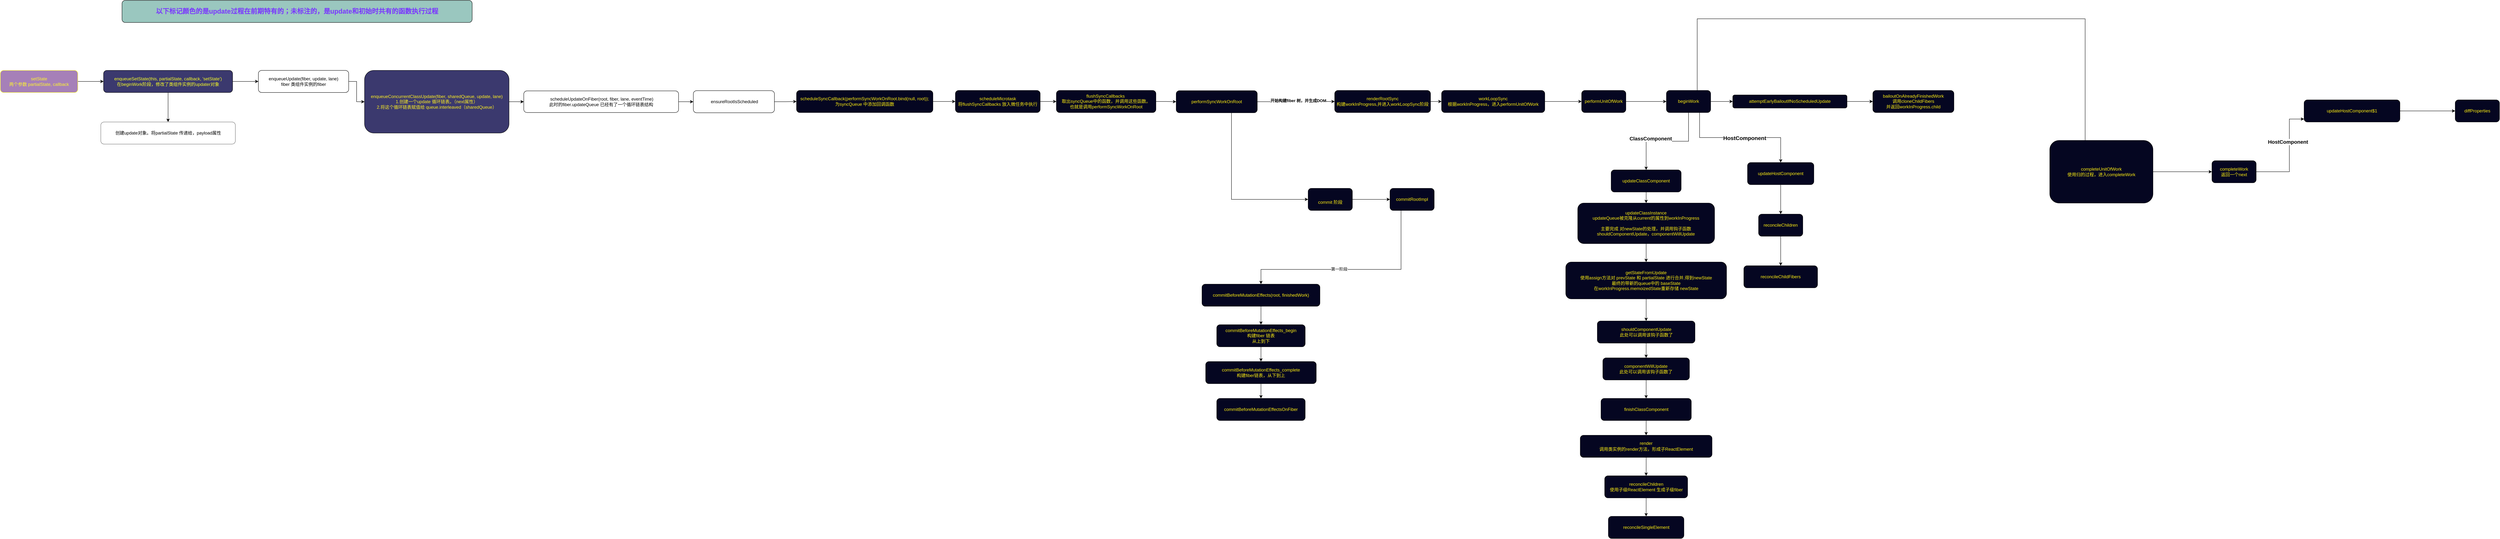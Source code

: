 <mxfile version="22.1.3" type="github">
  <diagram name="第 1 页" id="3YBVpO7ZpEj_d3O6oqKE">
    <mxGraphModel dx="2261" dy="1927" grid="1" gridSize="10" guides="1" tooltips="1" connect="1" arrows="1" fold="1" page="1" pageScale="1" pageWidth="827" pageHeight="1169" math="0" shadow="0">
      <root>
        <mxCell id="0" />
        <mxCell id="1" parent="0" />
        <mxCell id="BOhbTPmh6wwlVowSZ8-B-3" value="" style="edgeStyle=orthogonalEdgeStyle;rounded=0;orthogonalLoop=1;jettySize=auto;html=1;" parent="1" source="BOhbTPmh6wwlVowSZ8-B-1" target="BOhbTPmh6wwlVowSZ8-B-2" edge="1">
          <mxGeometry relative="1" as="geometry" />
        </mxCell>
        <mxCell id="BOhbTPmh6wwlVowSZ8-B-1" value="setState&lt;br&gt;两个参数&amp;nbsp;partialState, callback" style="rounded=1;whiteSpace=wrap;html=1;strokeColor=#FFFF1C;fillColor=#A680B8;fontColor=#FFF82B;" parent="1" vertex="1">
          <mxGeometry x="-240" y="100" width="210" height="60" as="geometry" />
        </mxCell>
        <mxCell id="BOhbTPmh6wwlVowSZ8-B-7" value="" style="edgeStyle=orthogonalEdgeStyle;rounded=0;orthogonalLoop=1;jettySize=auto;html=1;" parent="1" source="BOhbTPmh6wwlVowSZ8-B-2" target="BOhbTPmh6wwlVowSZ8-B-6" edge="1">
          <mxGeometry relative="1" as="geometry" />
        </mxCell>
        <mxCell id="BOhbTPmh6wwlVowSZ8-B-9" value="" style="edgeStyle=orthogonalEdgeStyle;rounded=0;orthogonalLoop=1;jettySize=auto;html=1;" parent="1" source="BOhbTPmh6wwlVowSZ8-B-2" target="BOhbTPmh6wwlVowSZ8-B-8" edge="1">
          <mxGeometry relative="1" as="geometry" />
        </mxCell>
        <mxCell id="BOhbTPmh6wwlVowSZ8-B-2" value="enqueueSetState(this, partialState, callback, &#39;setState&#39;)&lt;br&gt;在beginWork阶段，修改了类组件实例的updater对象" style="whiteSpace=wrap;html=1;rounded=1;fontColor=#F8FF26;strokeColor=#000000;fillColor=#3B396E;" parent="1" vertex="1">
          <mxGeometry x="40" y="100" width="350" height="60" as="geometry" />
        </mxCell>
        <mxCell id="BOhbTPmh6wwlVowSZ8-B-6" value="创建update对象。将partialState 传递给，payload属性" style="whiteSpace=wrap;html=1;rounded=1;strokeColor=#6E6E6E;" parent="1" vertex="1">
          <mxGeometry x="32.5" y="240" width="365" height="60" as="geometry" />
        </mxCell>
        <mxCell id="BOhbTPmh6wwlVowSZ8-B-11" value="" style="edgeStyle=orthogonalEdgeStyle;rounded=0;orthogonalLoop=1;jettySize=auto;html=1;" parent="1" source="BOhbTPmh6wwlVowSZ8-B-8" target="BOhbTPmh6wwlVowSZ8-B-10" edge="1">
          <mxGeometry relative="1" as="geometry" />
        </mxCell>
        <mxCell id="BOhbTPmh6wwlVowSZ8-B-8" value="enqueueUpdate(fiber, update, lane)&lt;br&gt;fiber 类组件实例的fiber" style="whiteSpace=wrap;html=1;rounded=1;" parent="1" vertex="1">
          <mxGeometry x="460" y="100" width="245" height="60" as="geometry" />
        </mxCell>
        <mxCell id="BOhbTPmh6wwlVowSZ8-B-16" style="edgeStyle=orthogonalEdgeStyle;rounded=0;orthogonalLoop=1;jettySize=auto;html=1;exitX=1;exitY=0.5;exitDx=0;exitDy=0;" parent="1" source="BOhbTPmh6wwlVowSZ8-B-10" target="BOhbTPmh6wwlVowSZ8-B-14" edge="1">
          <mxGeometry relative="1" as="geometry" />
        </mxCell>
        <mxCell id="BOhbTPmh6wwlVowSZ8-B-10" value="enqueueConcurrentClassUpdate(fiber, sharedQueue, update, lane)&lt;br&gt;1.创建一个update 循环链表。（next属性）&lt;br&gt;2.将这个循环链表赋值给&amp;nbsp;queue.interleaved（sharedQueue）" style="whiteSpace=wrap;html=1;rounded=1;strokeColor=#000000;fillColor=#3B396E;fontColor=#FFF021;" parent="1" vertex="1">
          <mxGeometry x="748" y="100" width="392" height="170" as="geometry" />
        </mxCell>
        <mxCell id="BOhbTPmh6wwlVowSZ8-B-18" value="" style="edgeStyle=orthogonalEdgeStyle;rounded=0;orthogonalLoop=1;jettySize=auto;html=1;" parent="1" source="BOhbTPmh6wwlVowSZ8-B-14" target="BOhbTPmh6wwlVowSZ8-B-17" edge="1">
          <mxGeometry relative="1" as="geometry" />
        </mxCell>
        <mxCell id="BOhbTPmh6wwlVowSZ8-B-14" value="&amp;nbsp;scheduleUpdateOnFiber(root, fiber, lane, eventTime)&lt;br&gt;此时的fiber.updateQueue 已经有了一个循环链表结构" style="whiteSpace=wrap;html=1;rounded=1;" parent="1" vertex="1">
          <mxGeometry x="1180" y="155.63" width="420" height="58.75" as="geometry" />
        </mxCell>
        <mxCell id="BOhbTPmh6wwlVowSZ8-B-21" value="" style="edgeStyle=orthogonalEdgeStyle;rounded=0;orthogonalLoop=1;jettySize=auto;html=1;" parent="1" source="BOhbTPmh6wwlVowSZ8-B-17" target="BOhbTPmh6wwlVowSZ8-B-20" edge="1">
          <mxGeometry relative="1" as="geometry" />
        </mxCell>
        <mxCell id="BOhbTPmh6wwlVowSZ8-B-17" value="&amp;nbsp;ensureRootIsScheduled" style="whiteSpace=wrap;html=1;rounded=1;" parent="1" vertex="1">
          <mxGeometry x="1640" y="155.01" width="220" height="60" as="geometry" />
        </mxCell>
        <mxCell id="BOhbTPmh6wwlVowSZ8-B-19" value="以下标记颜色的是update过程在前期特有的；未标注的，是update和初始时共有的函数执行过程" style="rounded=1;whiteSpace=wrap;html=1;fontColor=#7936FF;fillColor=#9AC7BF;fontSize=18;fontStyle=1" parent="1" vertex="1">
          <mxGeometry x="90" y="-90" width="950" height="60" as="geometry" />
        </mxCell>
        <mxCell id="gff9xbBirFWEVuY0ia5b-2" value="" style="edgeStyle=orthogonalEdgeStyle;rounded=0;orthogonalLoop=1;jettySize=auto;html=1;" parent="1" source="BOhbTPmh6wwlVowSZ8-B-20" target="gff9xbBirFWEVuY0ia5b-1" edge="1">
          <mxGeometry relative="1" as="geometry" />
        </mxCell>
        <mxCell id="BOhbTPmh6wwlVowSZ8-B-20" value="scheduleSyncCallback(performSyncWorkOnRoot.bind(null, root));&lt;br&gt;为syncQueue 中添加回调函数" style="whiteSpace=wrap;html=1;rounded=1;fillColor=#050621;fontColor=#FFEF12;" parent="1" vertex="1">
          <mxGeometry x="1920" y="154.38" width="370" height="60" as="geometry" />
        </mxCell>
        <mxCell id="gff9xbBirFWEVuY0ia5b-4" value="" style="edgeStyle=orthogonalEdgeStyle;rounded=0;orthogonalLoop=1;jettySize=auto;html=1;" parent="1" source="gff9xbBirFWEVuY0ia5b-1" target="gff9xbBirFWEVuY0ia5b-3" edge="1">
          <mxGeometry relative="1" as="geometry" />
        </mxCell>
        <mxCell id="gff9xbBirFWEVuY0ia5b-1" value="scheduleMicrotask&lt;br&gt;将flushSyncCallbacks 放入微任务中执行" style="whiteSpace=wrap;html=1;fillColor=#050621;fontColor=#FFEF12;rounded=1;" parent="1" vertex="1">
          <mxGeometry x="2351" y="154.38" width="230" height="60" as="geometry" />
        </mxCell>
        <mxCell id="gff9xbBirFWEVuY0ia5b-6" value="" style="edgeStyle=orthogonalEdgeStyle;rounded=0;orthogonalLoop=1;jettySize=auto;html=1;" parent="1" source="gff9xbBirFWEVuY0ia5b-3" target="gff9xbBirFWEVuY0ia5b-5" edge="1">
          <mxGeometry relative="1" as="geometry" />
        </mxCell>
        <mxCell id="gff9xbBirFWEVuY0ia5b-3" value="flushSyncCallbacks&amp;nbsp;&lt;br&gt;取出syncQueue中的函数，并调用这些函数。&lt;br&gt;也就是调用performSyncWorkOnRoot" style="whiteSpace=wrap;html=1;fillColor=#050621;fontColor=#FFEF12;rounded=1;" parent="1" vertex="1">
          <mxGeometry x="2625" y="154.38" width="270" height="60" as="geometry" />
        </mxCell>
        <mxCell id="gff9xbBirFWEVuY0ia5b-8" value="" style="edgeStyle=orthogonalEdgeStyle;rounded=0;orthogonalLoop=1;jettySize=auto;html=1;" parent="1" source="gff9xbBirFWEVuY0ia5b-5" target="gff9xbBirFWEVuY0ia5b-7" edge="1">
          <mxGeometry relative="1" as="geometry" />
        </mxCell>
        <mxCell id="jXGPF6tWEDYVgl1Ts_CV-10" value="开始构建fiber 树，并生成DOM" style="edgeLabel;html=1;align=center;verticalAlign=middle;resizable=0;points=[];fontStyle=1" vertex="1" connectable="0" parent="gff9xbBirFWEVuY0ia5b-8">
          <mxGeometry x="0.057" y="3" relative="1" as="geometry">
            <mxPoint as="offset" />
          </mxGeometry>
        </mxCell>
        <mxCell id="jXGPF6tWEDYVgl1Ts_CV-9" value="" style="edgeStyle=orthogonalEdgeStyle;rounded=0;orthogonalLoop=1;jettySize=auto;html=1;" edge="1" parent="1" source="gff9xbBirFWEVuY0ia5b-5" target="jXGPF6tWEDYVgl1Ts_CV-8">
          <mxGeometry relative="1" as="geometry">
            <Array as="points">
              <mxPoint x="3100" y="450" />
            </Array>
          </mxGeometry>
        </mxCell>
        <mxCell id="gff9xbBirFWEVuY0ia5b-5" value="performSyncWorkOnRoot" style="whiteSpace=wrap;html=1;fillColor=#050621;fontColor=#FFEF12;rounded=1;" parent="1" vertex="1">
          <mxGeometry x="2950" y="155" width="220" height="60" as="geometry" />
        </mxCell>
        <mxCell id="gff9xbBirFWEVuY0ia5b-10" value="" style="edgeStyle=orthogonalEdgeStyle;rounded=0;orthogonalLoop=1;jettySize=auto;html=1;" parent="1" source="gff9xbBirFWEVuY0ia5b-7" target="gff9xbBirFWEVuY0ia5b-9" edge="1">
          <mxGeometry relative="1" as="geometry" />
        </mxCell>
        <mxCell id="gff9xbBirFWEVuY0ia5b-7" value="renderRootSync&lt;br&gt;构建workInProgress,并进入workLoopSync阶段" style="whiteSpace=wrap;html=1;fillColor=#050621;fontColor=#FFEF12;rounded=1;" parent="1" vertex="1">
          <mxGeometry x="3380" y="154.38" width="260" height="60" as="geometry" />
        </mxCell>
        <mxCell id="gff9xbBirFWEVuY0ia5b-18" value="" style="edgeStyle=orthogonalEdgeStyle;rounded=0;orthogonalLoop=1;jettySize=auto;html=1;" parent="1" source="gff9xbBirFWEVuY0ia5b-9" target="gff9xbBirFWEVuY0ia5b-17" edge="1">
          <mxGeometry relative="1" as="geometry" />
        </mxCell>
        <mxCell id="gff9xbBirFWEVuY0ia5b-9" value="workLoopSync&lt;br&gt;根据workInProgress，进入performUnitOfWork" style="whiteSpace=wrap;html=1;fillColor=#050621;fontColor=#FFEF12;rounded=1;" parent="1" vertex="1">
          <mxGeometry x="3670" y="154.38" width="280" height="60" as="geometry" />
        </mxCell>
        <mxCell id="gff9xbBirFWEVuY0ia5b-14" value="" style="edgeStyle=orthogonalEdgeStyle;rounded=0;orthogonalLoop=1;jettySize=auto;html=1;" parent="1" source="gff9xbBirFWEVuY0ia5b-11" target="gff9xbBirFWEVuY0ia5b-13" edge="1">
          <mxGeometry relative="1" as="geometry" />
        </mxCell>
        <mxCell id="gff9xbBirFWEVuY0ia5b-21" value="" style="edgeStyle=orthogonalEdgeStyle;rounded=0;orthogonalLoop=1;jettySize=auto;html=1;" parent="1" source="gff9xbBirFWEVuY0ia5b-11" target="gff9xbBirFWEVuY0ia5b-20" edge="1">
          <mxGeometry relative="1" as="geometry" />
        </mxCell>
        <mxCell id="gff9xbBirFWEVuY0ia5b-22" value="ClassComponent" style="edgeLabel;html=1;align=center;verticalAlign=middle;resizable=0;points=[];fontStyle=1;fontSize=14;" parent="gff9xbBirFWEVuY0ia5b-21" vertex="1" connectable="0">
          <mxGeometry x="-0.209" y="1" relative="1" as="geometry">
            <mxPoint x="-74" y="-8" as="offset" />
          </mxGeometry>
        </mxCell>
        <mxCell id="gff9xbBirFWEVuY0ia5b-41" style="edgeStyle=orthogonalEdgeStyle;rounded=0;orthogonalLoop=1;jettySize=auto;html=1;exitX=0.75;exitY=1;exitDx=0;exitDy=0;entryX=0.5;entryY=0;entryDx=0;entryDy=0;" parent="1" source="gff9xbBirFWEVuY0ia5b-11" target="gff9xbBirFWEVuY0ia5b-39" edge="1">
          <mxGeometry relative="1" as="geometry" />
        </mxCell>
        <mxCell id="gff9xbBirFWEVuY0ia5b-42" value="HostComponent" style="edgeLabel;html=1;align=center;verticalAlign=middle;resizable=0;points=[];fontSize=15;fontStyle=1" parent="gff9xbBirFWEVuY0ia5b-41" vertex="1" connectable="0">
          <mxGeometry x="0.066" y="-1" relative="1" as="geometry">
            <mxPoint as="offset" />
          </mxGeometry>
        </mxCell>
        <mxCell id="gff9xbBirFWEVuY0ia5b-49" style="edgeStyle=orthogonalEdgeStyle;rounded=0;orthogonalLoop=1;jettySize=auto;html=1;exitX=0.696;exitY=0.002;exitDx=0;exitDy=0;entryX=0.567;entryY=0.058;entryDx=0;entryDy=0;entryPerimeter=0;exitPerimeter=0;" parent="1" source="gff9xbBirFWEVuY0ia5b-11" target="gff9xbBirFWEVuY0ia5b-47" edge="1">
          <mxGeometry relative="1" as="geometry">
            <mxPoint x="5120" y="380" as="targetPoint" />
            <Array as="points">
              <mxPoint x="4364" y="-40" />
              <mxPoint x="5416" y="-40" />
            </Array>
          </mxGeometry>
        </mxCell>
        <mxCell id="gff9xbBirFWEVuY0ia5b-11" value="beginWork" style="whiteSpace=wrap;html=1;fillColor=#050621;fontColor=#FFEF12;rounded=1;" parent="1" vertex="1">
          <mxGeometry x="4280" y="154.38" width="120" height="60" as="geometry" />
        </mxCell>
        <mxCell id="gff9xbBirFWEVuY0ia5b-16" value="" style="edgeStyle=orthogonalEdgeStyle;rounded=0;orthogonalLoop=1;jettySize=auto;html=1;" parent="1" source="gff9xbBirFWEVuY0ia5b-13" target="gff9xbBirFWEVuY0ia5b-15" edge="1">
          <mxGeometry relative="1" as="geometry" />
        </mxCell>
        <mxCell id="gff9xbBirFWEVuY0ia5b-13" value="attemptEarlyBailoutIfNoScheduledUpdate" style="whiteSpace=wrap;html=1;fillColor=#050621;fontColor=#FFEF12;rounded=1;" parent="1" vertex="1">
          <mxGeometry x="4460" y="166.57" width="310" height="35.62" as="geometry" />
        </mxCell>
        <mxCell id="gff9xbBirFWEVuY0ia5b-15" value="bailoutOnAlreadyFinishedWork&lt;br&gt;调用cloneChildFibers&lt;br&gt;并返回workInProgress.child" style="whiteSpace=wrap;html=1;fillColor=#050621;fontColor=#FFEF12;rounded=1;" parent="1" vertex="1">
          <mxGeometry x="4840" y="154.38" width="220" height="60" as="geometry" />
        </mxCell>
        <mxCell id="gff9xbBirFWEVuY0ia5b-19" style="edgeStyle=orthogonalEdgeStyle;rounded=0;orthogonalLoop=1;jettySize=auto;html=1;exitX=1;exitY=0.5;exitDx=0;exitDy=0;" parent="1" source="gff9xbBirFWEVuY0ia5b-17" target="gff9xbBirFWEVuY0ia5b-11" edge="1">
          <mxGeometry relative="1" as="geometry" />
        </mxCell>
        <mxCell id="gff9xbBirFWEVuY0ia5b-17" value="performUnitOfWork" style="whiteSpace=wrap;html=1;fillColor=#050621;fontColor=#FFEF12;rounded=1;" parent="1" vertex="1">
          <mxGeometry x="4050" y="154.38" width="120" height="60" as="geometry" />
        </mxCell>
        <mxCell id="gff9xbBirFWEVuY0ia5b-24" value="" style="edgeStyle=orthogonalEdgeStyle;rounded=0;orthogonalLoop=1;jettySize=auto;html=1;" parent="1" source="gff9xbBirFWEVuY0ia5b-20" target="gff9xbBirFWEVuY0ia5b-23" edge="1">
          <mxGeometry relative="1" as="geometry" />
        </mxCell>
        <mxCell id="gff9xbBirFWEVuY0ia5b-20" value="updateClassComponent" style="whiteSpace=wrap;html=1;fillColor=#050621;fontColor=#FFEF12;rounded=1;" parent="1" vertex="1">
          <mxGeometry x="4130" y="370" width="190" height="60" as="geometry" />
        </mxCell>
        <mxCell id="gff9xbBirFWEVuY0ia5b-26" value="" style="edgeStyle=orthogonalEdgeStyle;rounded=0;orthogonalLoop=1;jettySize=auto;html=1;" parent="1" source="gff9xbBirFWEVuY0ia5b-23" target="gff9xbBirFWEVuY0ia5b-25" edge="1">
          <mxGeometry relative="1" as="geometry" />
        </mxCell>
        <mxCell id="gff9xbBirFWEVuY0ia5b-23" value="updateClassInstance&lt;br&gt;updateQueue被克隆从current的属性到workInProgress&lt;br&gt;&lt;br&gt;主要完成 对newState的处理，并调用钩子函数&lt;br&gt;shouldComponentUpdate，componentWillUpdate" style="whiteSpace=wrap;html=1;fillColor=#050621;fontColor=#FFEF12;rounded=1;" parent="1" vertex="1">
          <mxGeometry x="4039.37" y="460" width="371.25" height="110" as="geometry" />
        </mxCell>
        <mxCell id="gff9xbBirFWEVuY0ia5b-28" value="" style="edgeStyle=orthogonalEdgeStyle;rounded=0;orthogonalLoop=1;jettySize=auto;html=1;" parent="1" source="gff9xbBirFWEVuY0ia5b-25" target="gff9xbBirFWEVuY0ia5b-27" edge="1">
          <mxGeometry relative="1" as="geometry" />
        </mxCell>
        <mxCell id="gff9xbBirFWEVuY0ia5b-25" value="getStateFromUpdate&lt;br&gt;使用assign方法对 prevState 和 partialState 进行合并,得到newState&lt;br&gt;最终的带新的queue中的 baseState&lt;br&gt;在workInProgress.memoizedState重新存储 newState" style="whiteSpace=wrap;html=1;fillColor=#050621;fontColor=#FFEF12;rounded=1;" parent="1" vertex="1">
          <mxGeometry x="4006.88" y="620" width="436.25" height="100" as="geometry" />
        </mxCell>
        <mxCell id="gff9xbBirFWEVuY0ia5b-30" value="" style="edgeStyle=orthogonalEdgeStyle;rounded=0;orthogonalLoop=1;jettySize=auto;html=1;" parent="1" source="gff9xbBirFWEVuY0ia5b-27" target="gff9xbBirFWEVuY0ia5b-29" edge="1">
          <mxGeometry relative="1" as="geometry" />
        </mxCell>
        <mxCell id="gff9xbBirFWEVuY0ia5b-27" value="shouldComponentUpdate&lt;br&gt;此处可以调用该钩子函数了" style="whiteSpace=wrap;html=1;fillColor=#050621;fontColor=#FFEF12;rounded=1;" parent="1" vertex="1">
          <mxGeometry x="4092.5" y="780" width="264.99" height="60" as="geometry" />
        </mxCell>
        <mxCell id="gff9xbBirFWEVuY0ia5b-32" value="" style="edgeStyle=orthogonalEdgeStyle;rounded=0;orthogonalLoop=1;jettySize=auto;html=1;" parent="1" source="gff9xbBirFWEVuY0ia5b-29" target="gff9xbBirFWEVuY0ia5b-31" edge="1">
          <mxGeometry relative="1" as="geometry" />
        </mxCell>
        <mxCell id="gff9xbBirFWEVuY0ia5b-29" value="componentWillUpdate&lt;br&gt;此处可以调用该钩子函数了" style="whiteSpace=wrap;html=1;fillColor=#050621;fontColor=#FFEF12;rounded=1;" parent="1" vertex="1">
          <mxGeometry x="4107.49" y="880" width="235.01" height="60" as="geometry" />
        </mxCell>
        <mxCell id="gff9xbBirFWEVuY0ia5b-34" value="" style="edgeStyle=orthogonalEdgeStyle;rounded=0;orthogonalLoop=1;jettySize=auto;html=1;" parent="1" source="gff9xbBirFWEVuY0ia5b-31" target="gff9xbBirFWEVuY0ia5b-33" edge="1">
          <mxGeometry relative="1" as="geometry" />
        </mxCell>
        <mxCell id="gff9xbBirFWEVuY0ia5b-31" value="finishClassComponent" style="whiteSpace=wrap;html=1;fillColor=#050621;fontColor=#FFEF12;rounded=1;" parent="1" vertex="1">
          <mxGeometry x="4102.5" y="990" width="245.01" height="60" as="geometry" />
        </mxCell>
        <mxCell id="gff9xbBirFWEVuY0ia5b-36" value="" style="edgeStyle=orthogonalEdgeStyle;rounded=0;orthogonalLoop=1;jettySize=auto;html=1;" parent="1" source="gff9xbBirFWEVuY0ia5b-33" target="gff9xbBirFWEVuY0ia5b-35" edge="1">
          <mxGeometry relative="1" as="geometry" />
        </mxCell>
        <mxCell id="gff9xbBirFWEVuY0ia5b-33" value="render&lt;br&gt;调用类实例的render方法，形成子ReactElement&lt;span style=&quot;color: rgb(86, 168, 245); font-family: &amp;quot;JetBrains Mono&amp;quot;, monospace; font-size: 9.8pt; background-color: rgb(30, 31, 34);&quot;&gt;&lt;/span&gt;" style="whiteSpace=wrap;html=1;fillColor=#050621;fontColor=#FFEF12;rounded=1;" parent="1" vertex="1">
          <mxGeometry x="4046.25" y="1090" width="357.51" height="60" as="geometry" />
        </mxCell>
        <mxCell id="gff9xbBirFWEVuY0ia5b-38" value="" style="edgeStyle=orthogonalEdgeStyle;rounded=0;orthogonalLoop=1;jettySize=auto;html=1;" parent="1" source="gff9xbBirFWEVuY0ia5b-35" target="gff9xbBirFWEVuY0ia5b-37" edge="1">
          <mxGeometry relative="1" as="geometry" />
        </mxCell>
        <mxCell id="gff9xbBirFWEVuY0ia5b-35" value="reconcileChildren&lt;br&gt;使用子级ReactElement 生成子级fiber" style="whiteSpace=wrap;html=1;fillColor=#050621;fontColor=#FFEF12;rounded=1;" parent="1" vertex="1">
          <mxGeometry x="4112.51" y="1200" width="224.99" height="60" as="geometry" />
        </mxCell>
        <mxCell id="gff9xbBirFWEVuY0ia5b-37" value="reconcileSingleElement" style="whiteSpace=wrap;html=1;fillColor=#050621;fontColor=#FFEF12;rounded=1;" parent="1" vertex="1">
          <mxGeometry x="4122.5" y="1310" width="204.99" height="60" as="geometry" />
        </mxCell>
        <mxCell id="gff9xbBirFWEVuY0ia5b-44" value="" style="edgeStyle=orthogonalEdgeStyle;rounded=0;orthogonalLoop=1;jettySize=auto;html=1;" parent="1" source="gff9xbBirFWEVuY0ia5b-39" target="gff9xbBirFWEVuY0ia5b-43" edge="1">
          <mxGeometry relative="1" as="geometry" />
        </mxCell>
        <mxCell id="gff9xbBirFWEVuY0ia5b-39" value="updateHostComponent" style="whiteSpace=wrap;html=1;fillColor=#050621;fontColor=#FFEF12;rounded=1;" parent="1" vertex="1">
          <mxGeometry x="4500" y="350" width="180" height="60" as="geometry" />
        </mxCell>
        <mxCell id="gff9xbBirFWEVuY0ia5b-46" value="" style="edgeStyle=orthogonalEdgeStyle;rounded=0;orthogonalLoop=1;jettySize=auto;html=1;" parent="1" source="gff9xbBirFWEVuY0ia5b-43" target="gff9xbBirFWEVuY0ia5b-45" edge="1">
          <mxGeometry relative="1" as="geometry" />
        </mxCell>
        <mxCell id="gff9xbBirFWEVuY0ia5b-43" value="reconcileChildren" style="whiteSpace=wrap;html=1;fillColor=#050621;fontColor=#FFEF12;rounded=1;" parent="1" vertex="1">
          <mxGeometry x="4530" y="490" width="120" height="60" as="geometry" />
        </mxCell>
        <mxCell id="gff9xbBirFWEVuY0ia5b-45" value="reconcileChildFibers" style="whiteSpace=wrap;html=1;fillColor=#050621;fontColor=#FFEF12;rounded=1;" parent="1" vertex="1">
          <mxGeometry x="4490" y="630" width="200" height="60" as="geometry" />
        </mxCell>
        <mxCell id="jXGPF6tWEDYVgl1Ts_CV-2" value="" style="edgeStyle=orthogonalEdgeStyle;rounded=0;orthogonalLoop=1;jettySize=auto;html=1;" edge="1" parent="1" source="gff9xbBirFWEVuY0ia5b-47" target="jXGPF6tWEDYVgl1Ts_CV-1">
          <mxGeometry relative="1" as="geometry" />
        </mxCell>
        <mxCell id="gff9xbBirFWEVuY0ia5b-47" value="completeUnitOfWork&lt;br&gt;使用归的过程，进入completeWork" style="whiteSpace=wrap;html=1;fillColor=#050621;fontColor=#FFEF12;rounded=1;" parent="1" vertex="1">
          <mxGeometry x="5320" y="290" width="280" height="170" as="geometry" />
        </mxCell>
        <mxCell id="jXGPF6tWEDYVgl1Ts_CV-4" value="" style="edgeStyle=orthogonalEdgeStyle;rounded=0;orthogonalLoop=1;jettySize=auto;html=1;" edge="1" parent="1" source="jXGPF6tWEDYVgl1Ts_CV-1" target="jXGPF6tWEDYVgl1Ts_CV-3">
          <mxGeometry relative="1" as="geometry">
            <Array as="points">
              <mxPoint x="5970" y="375" />
              <mxPoint x="5970" y="232" />
            </Array>
          </mxGeometry>
        </mxCell>
        <mxCell id="jXGPF6tWEDYVgl1Ts_CV-5" value="HostComponent" style="edgeLabel;html=1;align=center;verticalAlign=middle;resizable=0;points=[];fontStyle=1;fontSize=14;" vertex="1" connectable="0" parent="jXGPF6tWEDYVgl1Ts_CV-4">
          <mxGeometry x="-0.214" y="4" relative="1" as="geometry">
            <mxPoint y="-64" as="offset" />
          </mxGeometry>
        </mxCell>
        <mxCell id="jXGPF6tWEDYVgl1Ts_CV-1" value="completeWork&lt;br&gt;返回一个next" style="whiteSpace=wrap;html=1;fillColor=#050621;fontColor=#FFEF12;rounded=1;" vertex="1" parent="1">
          <mxGeometry x="5760" y="345" width="120" height="60" as="geometry" />
        </mxCell>
        <mxCell id="jXGPF6tWEDYVgl1Ts_CV-7" value="" style="edgeStyle=orthogonalEdgeStyle;rounded=0;orthogonalLoop=1;jettySize=auto;html=1;" edge="1" parent="1" source="jXGPF6tWEDYVgl1Ts_CV-3" target="jXGPF6tWEDYVgl1Ts_CV-6">
          <mxGeometry relative="1" as="geometry" />
        </mxCell>
        <mxCell id="jXGPF6tWEDYVgl1Ts_CV-3" value="updateHostComponent$1" style="whiteSpace=wrap;html=1;fillColor=#050621;fontColor=#FFEF12;rounded=1;" vertex="1" parent="1">
          <mxGeometry x="6010" y="180" width="260" height="60" as="geometry" />
        </mxCell>
        <mxCell id="jXGPF6tWEDYVgl1Ts_CV-6" value="diffProperties" style="whiteSpace=wrap;html=1;fillColor=#050621;fontColor=#FFEF12;rounded=1;" vertex="1" parent="1">
          <mxGeometry x="6420" y="180" width="120" height="60" as="geometry" />
        </mxCell>
        <mxCell id="jXGPF6tWEDYVgl1Ts_CV-12" value="" style="edgeStyle=orthogonalEdgeStyle;rounded=0;orthogonalLoop=1;jettySize=auto;html=1;" edge="1" parent="1" source="jXGPF6tWEDYVgl1Ts_CV-8" target="jXGPF6tWEDYVgl1Ts_CV-11">
          <mxGeometry relative="1" as="geometry" />
        </mxCell>
        <mxCell id="jXGPF6tWEDYVgl1Ts_CV-8" value="&lt;br&gt;commit 阶段" style="whiteSpace=wrap;html=1;fillColor=#050621;fontColor=#FFEF12;rounded=1;" vertex="1" parent="1">
          <mxGeometry x="3308" y="420" width="120" height="60" as="geometry" />
        </mxCell>
        <mxCell id="jXGPF6tWEDYVgl1Ts_CV-14" value="" style="edgeStyle=orthogonalEdgeStyle;rounded=0;orthogonalLoop=1;jettySize=auto;html=1;" edge="1" parent="1" source="jXGPF6tWEDYVgl1Ts_CV-11" target="jXGPF6tWEDYVgl1Ts_CV-13">
          <mxGeometry relative="1" as="geometry">
            <Array as="points">
              <mxPoint x="3560" y="640" />
              <mxPoint x="3180" y="640" />
            </Array>
          </mxGeometry>
        </mxCell>
        <mxCell id="jXGPF6tWEDYVgl1Ts_CV-15" value="第一阶段" style="edgeLabel;html=1;align=center;verticalAlign=middle;resizable=0;points=[];" vertex="1" connectable="0" parent="jXGPF6tWEDYVgl1Ts_CV-14">
          <mxGeometry x="0.131" y="-1" relative="1" as="geometry">
            <mxPoint as="offset" />
          </mxGeometry>
        </mxCell>
        <mxCell id="jXGPF6tWEDYVgl1Ts_CV-11" value="commitRootImpl" style="whiteSpace=wrap;html=1;fillColor=#050621;fontColor=#FFEF12;rounded=1;" vertex="1" parent="1">
          <mxGeometry x="3530" y="420" width="120" height="60" as="geometry" />
        </mxCell>
        <mxCell id="jXGPF6tWEDYVgl1Ts_CV-17" value="" style="edgeStyle=orthogonalEdgeStyle;rounded=0;orthogonalLoop=1;jettySize=auto;html=1;" edge="1" parent="1" source="jXGPF6tWEDYVgl1Ts_CV-13" target="jXGPF6tWEDYVgl1Ts_CV-16">
          <mxGeometry relative="1" as="geometry" />
        </mxCell>
        <mxCell id="jXGPF6tWEDYVgl1Ts_CV-13" value="commitBeforeMutationEffects(root, finishedWork)" style="whiteSpace=wrap;html=1;fillColor=#050621;fontColor=#FFEF12;rounded=1;" vertex="1" parent="1">
          <mxGeometry x="3020" y="680" width="320" height="60" as="geometry" />
        </mxCell>
        <mxCell id="jXGPF6tWEDYVgl1Ts_CV-19" value="" style="edgeStyle=orthogonalEdgeStyle;rounded=0;orthogonalLoop=1;jettySize=auto;html=1;" edge="1" parent="1" source="jXGPF6tWEDYVgl1Ts_CV-16" target="jXGPF6tWEDYVgl1Ts_CV-18">
          <mxGeometry relative="1" as="geometry" />
        </mxCell>
        <mxCell id="jXGPF6tWEDYVgl1Ts_CV-16" value="commitBeforeMutationEffects_begin&lt;br&gt;构建fiber 链表&lt;br&gt;从上到下" style="whiteSpace=wrap;html=1;fillColor=#050621;fontColor=#FFEF12;rounded=1;" vertex="1" parent="1">
          <mxGeometry x="3060" y="790" width="240" height="60" as="geometry" />
        </mxCell>
        <mxCell id="jXGPF6tWEDYVgl1Ts_CV-21" value="" style="edgeStyle=orthogonalEdgeStyle;rounded=0;orthogonalLoop=1;jettySize=auto;html=1;" edge="1" parent="1" source="jXGPF6tWEDYVgl1Ts_CV-18" target="jXGPF6tWEDYVgl1Ts_CV-20">
          <mxGeometry relative="1" as="geometry" />
        </mxCell>
        <mxCell id="jXGPF6tWEDYVgl1Ts_CV-18" value="commitBeforeMutationEffects_complete&lt;br&gt;构建fiber链表，从下到上" style="whiteSpace=wrap;html=1;fillColor=#050621;fontColor=#FFEF12;rounded=1;" vertex="1" parent="1">
          <mxGeometry x="3030" y="890" width="300" height="60" as="geometry" />
        </mxCell>
        <mxCell id="jXGPF6tWEDYVgl1Ts_CV-20" value="commitBeforeMutationEffectsOnFiber" style="whiteSpace=wrap;html=1;fillColor=#050621;fontColor=#FFEF12;rounded=1;" vertex="1" parent="1">
          <mxGeometry x="3060" y="990" width="240" height="60" as="geometry" />
        </mxCell>
      </root>
    </mxGraphModel>
  </diagram>
</mxfile>
